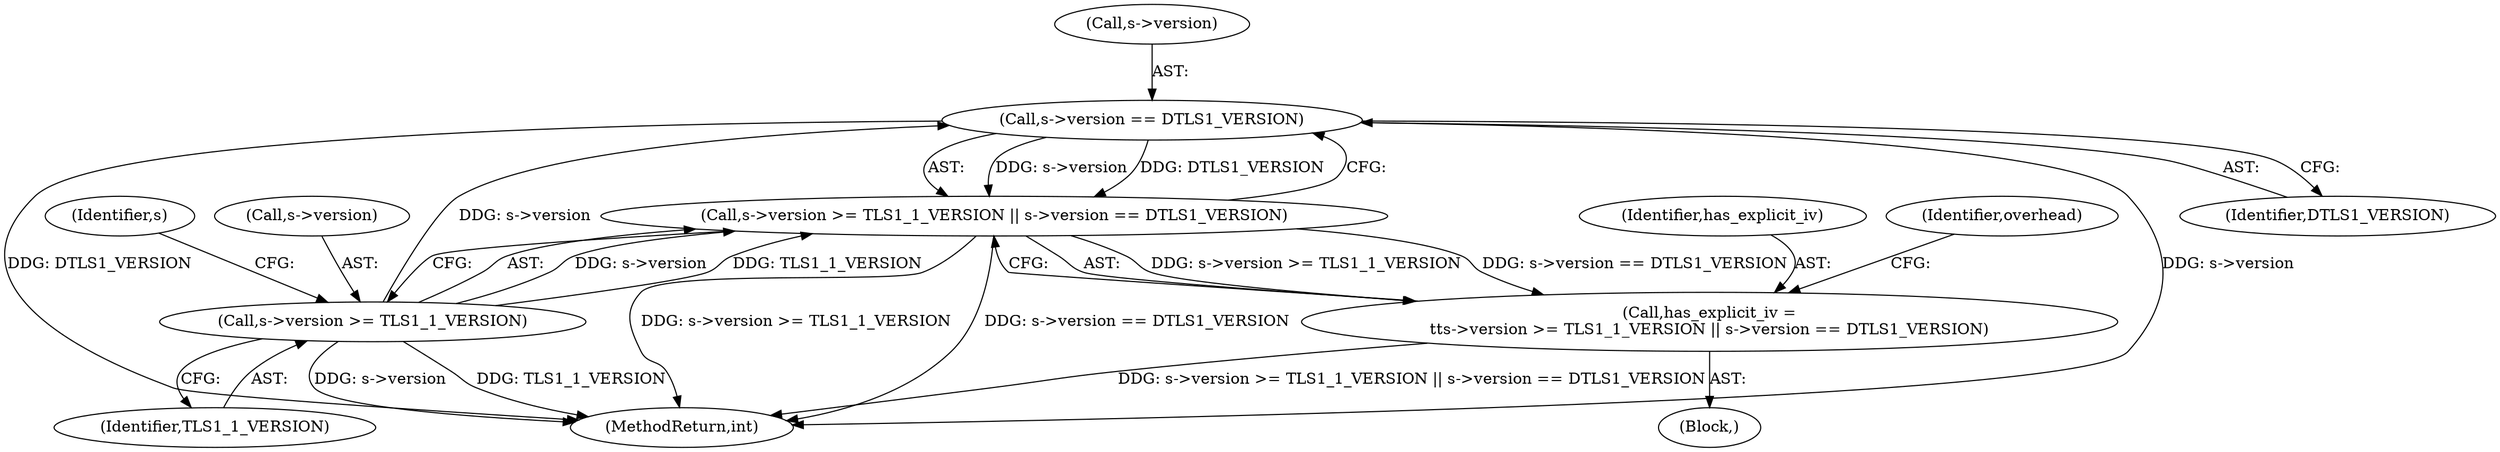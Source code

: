 digraph "0_openssl_125093b59f3c2a2d33785b5563d929d0472f1721_0@pointer" {
"1000122" [label="(Call,s->version == DTLS1_VERSION)"];
"1000117" [label="(Call,s->version >= TLS1_1_VERSION)"];
"1000116" [label="(Call,s->version >= TLS1_1_VERSION || s->version == DTLS1_VERSION)"];
"1000114" [label="(Call,has_explicit_iv =\n\t\ts->version >= TLS1_1_VERSION || s->version == DTLS1_VERSION)"];
"1000122" [label="(Call,s->version == DTLS1_VERSION)"];
"1000126" [label="(Identifier,DTLS1_VERSION)"];
"1000178" [label="(MethodReturn,int)"];
"1000117" [label="(Call,s->version >= TLS1_1_VERSION)"];
"1000123" [label="(Call,s->version)"];
"1000121" [label="(Identifier,TLS1_1_VERSION)"];
"1000108" [label="(Block,)"];
"1000115" [label="(Identifier,has_explicit_iv)"];
"1000124" [label="(Identifier,s)"];
"1000116" [label="(Call,s->version >= TLS1_1_VERSION || s->version == DTLS1_VERSION)"];
"1000129" [label="(Identifier,overhead)"];
"1000118" [label="(Call,s->version)"];
"1000114" [label="(Call,has_explicit_iv =\n\t\ts->version >= TLS1_1_VERSION || s->version == DTLS1_VERSION)"];
"1000122" -> "1000116"  [label="AST: "];
"1000122" -> "1000126"  [label="CFG: "];
"1000123" -> "1000122"  [label="AST: "];
"1000126" -> "1000122"  [label="AST: "];
"1000116" -> "1000122"  [label="CFG: "];
"1000122" -> "1000178"  [label="DDG: DTLS1_VERSION"];
"1000122" -> "1000178"  [label="DDG: s->version"];
"1000122" -> "1000116"  [label="DDG: s->version"];
"1000122" -> "1000116"  [label="DDG: DTLS1_VERSION"];
"1000117" -> "1000122"  [label="DDG: s->version"];
"1000117" -> "1000116"  [label="AST: "];
"1000117" -> "1000121"  [label="CFG: "];
"1000118" -> "1000117"  [label="AST: "];
"1000121" -> "1000117"  [label="AST: "];
"1000124" -> "1000117"  [label="CFG: "];
"1000116" -> "1000117"  [label="CFG: "];
"1000117" -> "1000178"  [label="DDG: TLS1_1_VERSION"];
"1000117" -> "1000178"  [label="DDG: s->version"];
"1000117" -> "1000116"  [label="DDG: s->version"];
"1000117" -> "1000116"  [label="DDG: TLS1_1_VERSION"];
"1000116" -> "1000114"  [label="AST: "];
"1000114" -> "1000116"  [label="CFG: "];
"1000116" -> "1000178"  [label="DDG: s->version >= TLS1_1_VERSION"];
"1000116" -> "1000178"  [label="DDG: s->version == DTLS1_VERSION"];
"1000116" -> "1000114"  [label="DDG: s->version >= TLS1_1_VERSION"];
"1000116" -> "1000114"  [label="DDG: s->version == DTLS1_VERSION"];
"1000114" -> "1000108"  [label="AST: "];
"1000115" -> "1000114"  [label="AST: "];
"1000129" -> "1000114"  [label="CFG: "];
"1000114" -> "1000178"  [label="DDG: s->version >= TLS1_1_VERSION || s->version == DTLS1_VERSION"];
}
